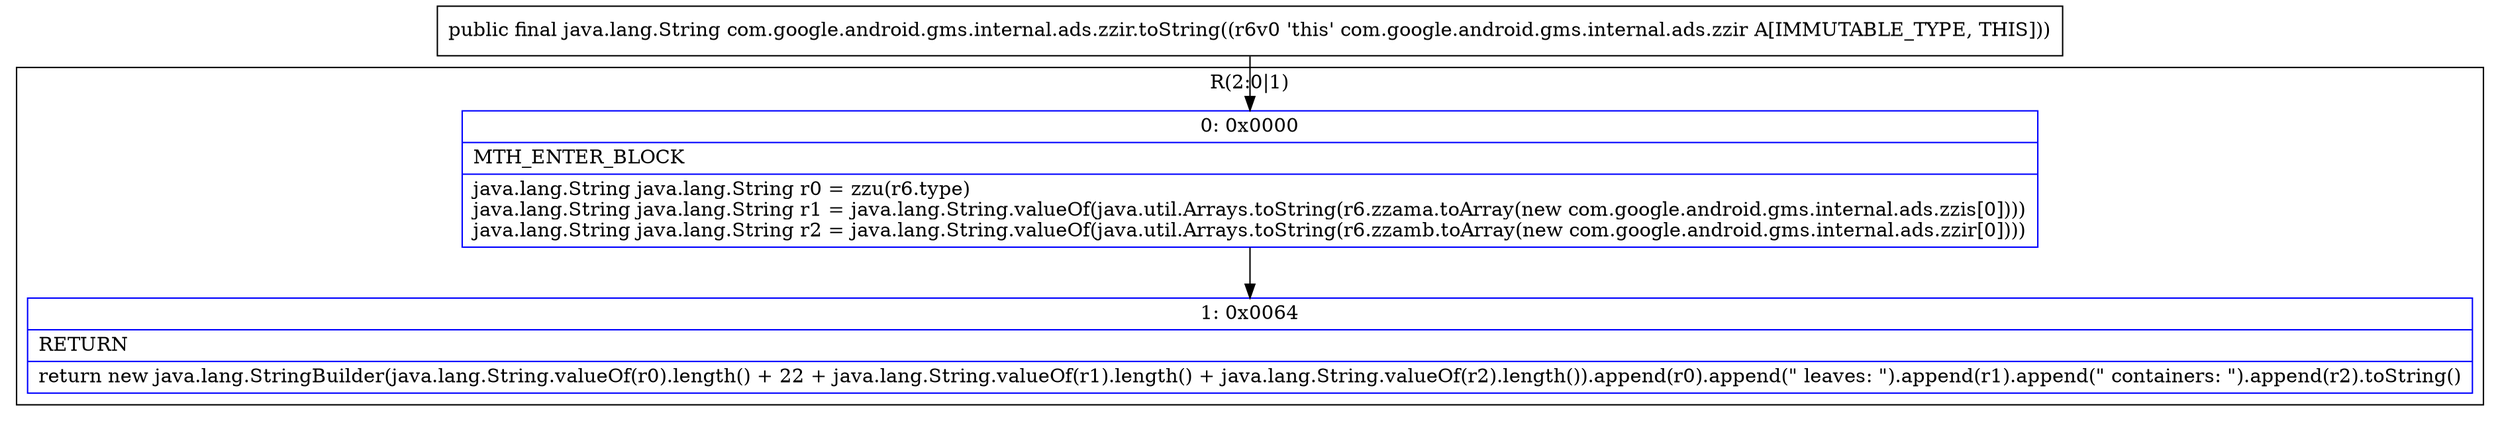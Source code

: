 digraph "CFG forcom.google.android.gms.internal.ads.zzir.toString()Ljava\/lang\/String;" {
subgraph cluster_Region_1237709395 {
label = "R(2:0|1)";
node [shape=record,color=blue];
Node_0 [shape=record,label="{0\:\ 0x0000|MTH_ENTER_BLOCK\l|java.lang.String java.lang.String r0 = zzu(r6.type)\ljava.lang.String java.lang.String r1 = java.lang.String.valueOf(java.util.Arrays.toString(r6.zzama.toArray(new com.google.android.gms.internal.ads.zzis[0])))\ljava.lang.String java.lang.String r2 = java.lang.String.valueOf(java.util.Arrays.toString(r6.zzamb.toArray(new com.google.android.gms.internal.ads.zzir[0])))\l}"];
Node_1 [shape=record,label="{1\:\ 0x0064|RETURN\l|return new java.lang.StringBuilder(java.lang.String.valueOf(r0).length() + 22 + java.lang.String.valueOf(r1).length() + java.lang.String.valueOf(r2).length()).append(r0).append(\" leaves: \").append(r1).append(\" containers: \").append(r2).toString()\l}"];
}
MethodNode[shape=record,label="{public final java.lang.String com.google.android.gms.internal.ads.zzir.toString((r6v0 'this' com.google.android.gms.internal.ads.zzir A[IMMUTABLE_TYPE, THIS])) }"];
MethodNode -> Node_0;
Node_0 -> Node_1;
}

